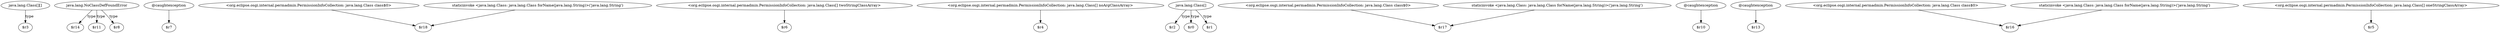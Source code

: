 digraph g {
0[label="java.lang.Class[][]"]
1[label="$r3"]
0->1[label="type"]
2[label="java.lang.NoClassDefFoundError"]
3[label="$r14"]
2->3[label="type"]
4[label="@caughtexception"]
5[label="$r7"]
4->5[label=""]
6[label="<org.eclipse.osgi.internal.permadmin.PermissionInfoCollection: java.lang.Class class$0>"]
7[label="$r18"]
6->7[label=""]
8[label="<org.eclipse.osgi.internal.permadmin.PermissionInfoCollection: java.lang.Class[] twoStringClassArray>"]
9[label="$r6"]
8->9[label=""]
10[label="<org.eclipse.osgi.internal.permadmin.PermissionInfoCollection: java.lang.Class[] noArgClassArray>"]
11[label="$r4"]
10->11[label=""]
12[label="java.lang.Class[]"]
13[label="$r2"]
12->13[label="type"]
14[label="staticinvoke <java.lang.Class: java.lang.Class forName(java.lang.String)>('java.lang.String')"]
14->7[label=""]
15[label="$r0"]
12->15[label="type"]
16[label="<org.eclipse.osgi.internal.permadmin.PermissionInfoCollection: java.lang.Class class$0>"]
17[label="$r17"]
16->17[label=""]
18[label="$r1"]
12->18[label="type"]
19[label="$r11"]
2->19[label="type"]
20[label="staticinvoke <java.lang.Class: java.lang.Class forName(java.lang.String)>('java.lang.String')"]
20->17[label=""]
21[label="@caughtexception"]
22[label="$r10"]
21->22[label=""]
23[label="@caughtexception"]
24[label="$r13"]
23->24[label=""]
25[label="<org.eclipse.osgi.internal.permadmin.PermissionInfoCollection: java.lang.Class class$0>"]
26[label="$r16"]
25->26[label=""]
27[label="staticinvoke <java.lang.Class: java.lang.Class forName(java.lang.String)>('java.lang.String')"]
27->26[label=""]
28[label="<org.eclipse.osgi.internal.permadmin.PermissionInfoCollection: java.lang.Class[] oneStringClassArray>"]
29[label="$r5"]
28->29[label=""]
30[label="$r8"]
2->30[label="type"]
}